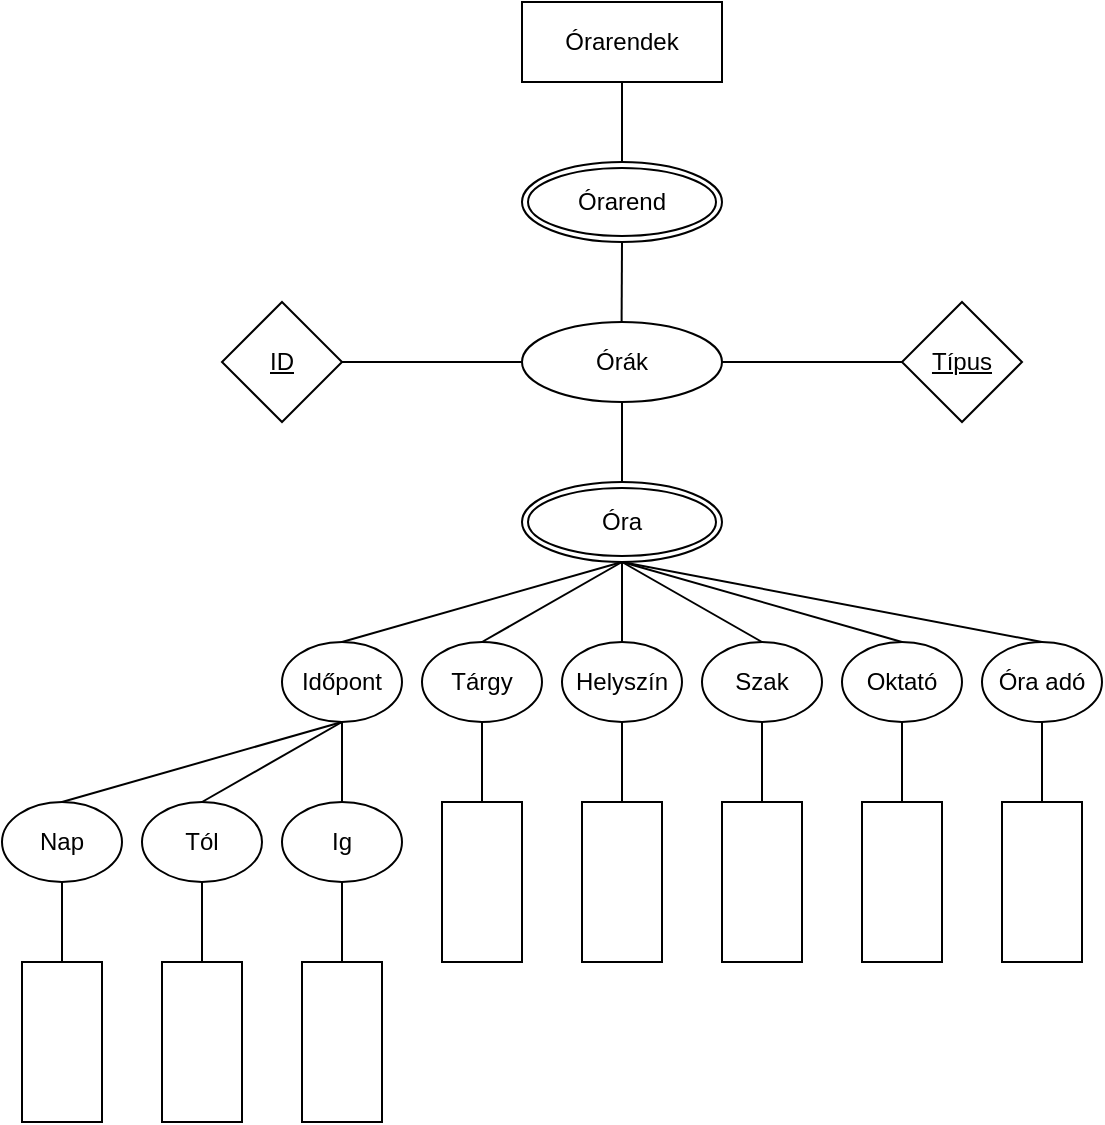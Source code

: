 <mxfile version="24.7.17">
  <diagram name="Page-1" id="g303tei4fBXfm-SeaTPg">
    <mxGraphModel dx="1434" dy="884" grid="1" gridSize="10" guides="1" tooltips="1" connect="1" arrows="1" fold="1" page="1" pageScale="1" pageWidth="827" pageHeight="1169" math="0" shadow="0">
      <root>
        <mxCell id="0" />
        <mxCell id="1" parent="0" />
        <mxCell id="tmZRbSLDm-l8WAQJYf9O-3" value="Órarend" style="ellipse;shape=doubleEllipse;margin=3;whiteSpace=wrap;html=1;align=center;" vertex="1" parent="1">
          <mxGeometry x="370" y="160" width="100" height="40" as="geometry" />
        </mxCell>
        <mxCell id="tmZRbSLDm-l8WAQJYf9O-5" value="Órák" style="ellipse;whiteSpace=wrap;html=1;align=center;" vertex="1" parent="1">
          <mxGeometry x="370" y="240" width="100" height="40" as="geometry" />
        </mxCell>
        <mxCell id="tmZRbSLDm-l8WAQJYf9O-6" value="Óra" style="ellipse;shape=doubleEllipse;margin=3;whiteSpace=wrap;html=1;align=center;" vertex="1" parent="1">
          <mxGeometry x="370" y="320" width="100" height="40" as="geometry" />
        </mxCell>
        <mxCell id="tmZRbSLDm-l8WAQJYf9O-8" style="rounded=0;orthogonalLoop=1;jettySize=auto;html=1;exitX=0.5;exitY=1;exitDx=0;exitDy=0;entryX=0.5;entryY=0;entryDx=0;entryDy=0;endArrow=none;endFill=0;" edge="1" parent="1" source="tmZRbSLDm-l8WAQJYf9O-7" target="tmZRbSLDm-l8WAQJYf9O-3">
          <mxGeometry relative="1" as="geometry" />
        </mxCell>
        <mxCell id="tmZRbSLDm-l8WAQJYf9O-7" value="Órarendek" style="whiteSpace=wrap;html=1;align=center;" vertex="1" parent="1">
          <mxGeometry x="370" y="80" width="100" height="40" as="geometry" />
        </mxCell>
        <mxCell id="tmZRbSLDm-l8WAQJYf9O-9" style="rounded=0;orthogonalLoop=1;jettySize=auto;html=1;exitX=0.5;exitY=1;exitDx=0;exitDy=0;entryX=0.5;entryY=0;entryDx=0;entryDy=0;endArrow=none;endFill=0;" edge="1" parent="1" source="tmZRbSLDm-l8WAQJYf9O-3">
          <mxGeometry relative="1" as="geometry">
            <mxPoint x="419.8" y="200" as="sourcePoint" />
            <mxPoint x="419.8" y="240" as="targetPoint" />
          </mxGeometry>
        </mxCell>
        <mxCell id="tmZRbSLDm-l8WAQJYf9O-10" style="rounded=0;orthogonalLoop=1;jettySize=auto;html=1;exitX=0.5;exitY=1;exitDx=0;exitDy=0;entryX=0.5;entryY=0;entryDx=0;entryDy=0;endArrow=none;endFill=0;" edge="1" parent="1" source="tmZRbSLDm-l8WAQJYf9O-5" target="tmZRbSLDm-l8WAQJYf9O-6">
          <mxGeometry relative="1" as="geometry">
            <mxPoint x="419.8" y="280" as="sourcePoint" />
            <mxPoint x="419.8" y="320" as="targetPoint" />
          </mxGeometry>
        </mxCell>
        <mxCell id="tmZRbSLDm-l8WAQJYf9O-13" value="Helyszín" style="ellipse;whiteSpace=wrap;html=1;align=center;" vertex="1" parent="1">
          <mxGeometry x="390" y="400" width="60" height="40" as="geometry" />
        </mxCell>
        <mxCell id="tmZRbSLDm-l8WAQJYf9O-15" value="Oktató" style="ellipse;whiteSpace=wrap;html=1;align=center;" vertex="1" parent="1">
          <mxGeometry x="530" y="400" width="60" height="40" as="geometry" />
        </mxCell>
        <mxCell id="tmZRbSLDm-l8WAQJYf9O-16" value="Tárgy" style="ellipse;whiteSpace=wrap;html=1;align=center;" vertex="1" parent="1">
          <mxGeometry x="320" y="400" width="60" height="40" as="geometry" />
        </mxCell>
        <mxCell id="tmZRbSLDm-l8WAQJYf9O-17" value="Szak" style="ellipse;whiteSpace=wrap;html=1;align=center;" vertex="1" parent="1">
          <mxGeometry x="460" y="400" width="60" height="40" as="geometry" />
        </mxCell>
        <mxCell id="tmZRbSLDm-l8WAQJYf9O-18" value="Időpont" style="ellipse;whiteSpace=wrap;html=1;align=center;" vertex="1" parent="1">
          <mxGeometry x="250" y="400" width="60" height="40" as="geometry" />
        </mxCell>
        <mxCell id="tmZRbSLDm-l8WAQJYf9O-19" value="Óra adó" style="ellipse;whiteSpace=wrap;html=1;align=center;" vertex="1" parent="1">
          <mxGeometry x="600" y="400" width="60" height="40" as="geometry" />
        </mxCell>
        <mxCell id="tmZRbSLDm-l8WAQJYf9O-20" style="rounded=0;orthogonalLoop=1;jettySize=auto;html=1;exitX=0.5;exitY=1;exitDx=0;exitDy=0;entryX=0.5;entryY=0;entryDx=0;entryDy=0;endArrow=none;endFill=0;" edge="1" parent="1" source="tmZRbSLDm-l8WAQJYf9O-6" target="tmZRbSLDm-l8WAQJYf9O-18">
          <mxGeometry relative="1" as="geometry">
            <mxPoint x="430" y="290" as="sourcePoint" />
            <mxPoint x="430" y="330" as="targetPoint" />
          </mxGeometry>
        </mxCell>
        <mxCell id="tmZRbSLDm-l8WAQJYf9O-21" style="rounded=0;orthogonalLoop=1;jettySize=auto;html=1;exitX=0.5;exitY=1;exitDx=0;exitDy=0;entryX=0.5;entryY=0;entryDx=0;entryDy=0;endArrow=none;endFill=0;" edge="1" parent="1" source="tmZRbSLDm-l8WAQJYf9O-6" target="tmZRbSLDm-l8WAQJYf9O-16">
          <mxGeometry relative="1" as="geometry">
            <mxPoint x="440" y="300" as="sourcePoint" />
            <mxPoint x="440" y="340" as="targetPoint" />
          </mxGeometry>
        </mxCell>
        <mxCell id="tmZRbSLDm-l8WAQJYf9O-22" style="rounded=0;orthogonalLoop=1;jettySize=auto;html=1;exitX=0.5;exitY=1;exitDx=0;exitDy=0;entryX=0.5;entryY=0;entryDx=0;entryDy=0;endArrow=none;endFill=0;" edge="1" parent="1" source="tmZRbSLDm-l8WAQJYf9O-6" target="tmZRbSLDm-l8WAQJYf9O-13">
          <mxGeometry relative="1" as="geometry">
            <mxPoint x="450" y="310" as="sourcePoint" />
            <mxPoint x="450" y="350" as="targetPoint" />
          </mxGeometry>
        </mxCell>
        <mxCell id="tmZRbSLDm-l8WAQJYf9O-23" style="rounded=0;orthogonalLoop=1;jettySize=auto;html=1;entryX=0.5;entryY=0;entryDx=0;entryDy=0;endArrow=none;endFill=0;exitX=0.5;exitY=1;exitDx=0;exitDy=0;" edge="1" parent="1" source="tmZRbSLDm-l8WAQJYf9O-6" target="tmZRbSLDm-l8WAQJYf9O-17">
          <mxGeometry relative="1" as="geometry">
            <mxPoint x="420" y="360" as="sourcePoint" />
            <mxPoint x="460" y="360" as="targetPoint" />
          </mxGeometry>
        </mxCell>
        <mxCell id="tmZRbSLDm-l8WAQJYf9O-24" style="rounded=0;orthogonalLoop=1;jettySize=auto;html=1;entryX=0.5;entryY=0;entryDx=0;entryDy=0;endArrow=none;endFill=0;exitX=0.5;exitY=1;exitDx=0;exitDy=0;" edge="1" parent="1" source="tmZRbSLDm-l8WAQJYf9O-6" target="tmZRbSLDm-l8WAQJYf9O-15">
          <mxGeometry relative="1" as="geometry">
            <mxPoint x="470" y="330" as="sourcePoint" />
            <mxPoint x="470" y="370" as="targetPoint" />
          </mxGeometry>
        </mxCell>
        <mxCell id="tmZRbSLDm-l8WAQJYf9O-25" style="rounded=0;orthogonalLoop=1;jettySize=auto;html=1;exitX=0.5;exitY=0;exitDx=0;exitDy=0;entryX=0.5;entryY=1;entryDx=0;entryDy=0;endArrow=none;endFill=0;" edge="1" parent="1" source="tmZRbSLDm-l8WAQJYf9O-19" target="tmZRbSLDm-l8WAQJYf9O-6">
          <mxGeometry relative="1" as="geometry">
            <mxPoint x="480" y="340" as="sourcePoint" />
            <mxPoint x="480" y="380" as="targetPoint" />
          </mxGeometry>
        </mxCell>
        <mxCell id="tmZRbSLDm-l8WAQJYf9O-26" value="&lt;u&gt;Típus&lt;/u&gt;" style="rhombus;whiteSpace=wrap;html=1;" vertex="1" parent="1">
          <mxGeometry x="560" y="230" width="60" height="60" as="geometry" />
        </mxCell>
        <mxCell id="tmZRbSLDm-l8WAQJYf9O-27" value="&lt;u&gt;ID&lt;/u&gt;" style="rhombus;whiteSpace=wrap;html=1;" vertex="1" parent="1">
          <mxGeometry x="220" y="230" width="60" height="60" as="geometry" />
        </mxCell>
        <mxCell id="tmZRbSLDm-l8WAQJYf9O-28" style="rounded=0;orthogonalLoop=1;jettySize=auto;html=1;exitX=0;exitY=0.5;exitDx=0;exitDy=0;entryX=1;entryY=0.5;entryDx=0;entryDy=0;endArrow=none;endFill=0;" edge="1" parent="1" source="tmZRbSLDm-l8WAQJYf9O-5" target="tmZRbSLDm-l8WAQJYf9O-27">
          <mxGeometry relative="1" as="geometry">
            <mxPoint x="430" y="370" as="sourcePoint" />
            <mxPoint x="290" y="410" as="targetPoint" />
          </mxGeometry>
        </mxCell>
        <mxCell id="tmZRbSLDm-l8WAQJYf9O-29" style="rounded=0;orthogonalLoop=1;jettySize=auto;html=1;exitX=0;exitY=0.5;exitDx=0;exitDy=0;entryX=1;entryY=0.5;entryDx=0;entryDy=0;endArrow=none;endFill=0;" edge="1" parent="1" source="tmZRbSLDm-l8WAQJYf9O-26" target="tmZRbSLDm-l8WAQJYf9O-5">
          <mxGeometry relative="1" as="geometry">
            <mxPoint x="440" y="380" as="sourcePoint" />
            <mxPoint x="300" y="420" as="targetPoint" />
          </mxGeometry>
        </mxCell>
        <mxCell id="tmZRbSLDm-l8WAQJYf9O-30" value="Ig" style="ellipse;whiteSpace=wrap;html=1;align=center;" vertex="1" parent="1">
          <mxGeometry x="250" y="480" width="60" height="40" as="geometry" />
        </mxCell>
        <mxCell id="tmZRbSLDm-l8WAQJYf9O-31" value="Tól" style="ellipse;whiteSpace=wrap;html=1;align=center;" vertex="1" parent="1">
          <mxGeometry x="180" y="480" width="60" height="40" as="geometry" />
        </mxCell>
        <mxCell id="tmZRbSLDm-l8WAQJYf9O-32" value="Nap" style="ellipse;whiteSpace=wrap;html=1;align=center;" vertex="1" parent="1">
          <mxGeometry x="110" y="480" width="60" height="40" as="geometry" />
        </mxCell>
        <mxCell id="tmZRbSLDm-l8WAQJYf9O-33" style="rounded=0;orthogonalLoop=1;jettySize=auto;html=1;exitX=0.5;exitY=1;exitDx=0;exitDy=0;entryX=0.5;entryY=0;entryDx=0;entryDy=0;endArrow=none;endFill=0;" edge="1" parent="1" source="tmZRbSLDm-l8WAQJYf9O-18" target="tmZRbSLDm-l8WAQJYf9O-32">
          <mxGeometry relative="1" as="geometry">
            <mxPoint x="430" y="370" as="sourcePoint" />
            <mxPoint x="290" y="410" as="targetPoint" />
          </mxGeometry>
        </mxCell>
        <mxCell id="tmZRbSLDm-l8WAQJYf9O-34" style="rounded=0;orthogonalLoop=1;jettySize=auto;html=1;exitX=0.5;exitY=0;exitDx=0;exitDy=0;entryX=0.5;entryY=1;entryDx=0;entryDy=0;endArrow=none;endFill=0;" edge="1" parent="1" source="tmZRbSLDm-l8WAQJYf9O-30" target="tmZRbSLDm-l8WAQJYf9O-18">
          <mxGeometry relative="1" as="geometry">
            <mxPoint x="440" y="380" as="sourcePoint" />
            <mxPoint x="300" y="420" as="targetPoint" />
          </mxGeometry>
        </mxCell>
        <mxCell id="tmZRbSLDm-l8WAQJYf9O-35" style="rounded=0;orthogonalLoop=1;jettySize=auto;html=1;exitX=0.5;exitY=0;exitDx=0;exitDy=0;entryX=0.5;entryY=1;entryDx=0;entryDy=0;endArrow=none;endFill=0;" edge="1" parent="1" source="tmZRbSLDm-l8WAQJYf9O-31" target="tmZRbSLDm-l8WAQJYf9O-18">
          <mxGeometry relative="1" as="geometry">
            <mxPoint x="450" y="390" as="sourcePoint" />
            <mxPoint x="310" y="430" as="targetPoint" />
          </mxGeometry>
        </mxCell>
        <mxCell id="tmZRbSLDm-l8WAQJYf9O-36" value="" style="rounded=0;whiteSpace=wrap;html=1;" vertex="1" parent="1">
          <mxGeometry x="120" y="560" width="40" height="80" as="geometry" />
        </mxCell>
        <mxCell id="tmZRbSLDm-l8WAQJYf9O-37" style="rounded=0;orthogonalLoop=1;jettySize=auto;html=1;entryX=0.5;entryY=1;entryDx=0;entryDy=0;endArrow=none;endFill=0;exitX=0.5;exitY=0;exitDx=0;exitDy=0;" edge="1" parent="1" source="tmZRbSLDm-l8WAQJYf9O-36" target="tmZRbSLDm-l8WAQJYf9O-32">
          <mxGeometry relative="1" as="geometry">
            <mxPoint x="140" y="560" as="sourcePoint" />
            <mxPoint x="139.66" y="520" as="targetPoint" />
          </mxGeometry>
        </mxCell>
        <mxCell id="tmZRbSLDm-l8WAQJYf9O-38" value="" style="rounded=0;whiteSpace=wrap;html=1;" vertex="1" parent="1">
          <mxGeometry x="190" y="560" width="40" height="80" as="geometry" />
        </mxCell>
        <mxCell id="tmZRbSLDm-l8WAQJYf9O-39" style="rounded=0;orthogonalLoop=1;jettySize=auto;html=1;entryX=0.5;entryY=1;entryDx=0;entryDy=0;endArrow=none;endFill=0;exitX=0.5;exitY=0;exitDx=0;exitDy=0;" edge="1" parent="1" source="tmZRbSLDm-l8WAQJYf9O-38" target="tmZRbSLDm-l8WAQJYf9O-31">
          <mxGeometry relative="1" as="geometry">
            <mxPoint x="150" y="570" as="sourcePoint" />
            <mxPoint x="150" y="530" as="targetPoint" />
          </mxGeometry>
        </mxCell>
        <mxCell id="tmZRbSLDm-l8WAQJYf9O-40" value="" style="rounded=0;whiteSpace=wrap;html=1;" vertex="1" parent="1">
          <mxGeometry x="260" y="560" width="40" height="80" as="geometry" />
        </mxCell>
        <mxCell id="tmZRbSLDm-l8WAQJYf9O-41" style="rounded=0;orthogonalLoop=1;jettySize=auto;html=1;entryX=0.5;entryY=1;entryDx=0;entryDy=0;endArrow=none;endFill=0;exitX=0.5;exitY=0;exitDx=0;exitDy=0;" edge="1" parent="1" source="tmZRbSLDm-l8WAQJYf9O-40" target="tmZRbSLDm-l8WAQJYf9O-30">
          <mxGeometry relative="1" as="geometry">
            <mxPoint x="280" y="560" as="sourcePoint" />
            <mxPoint x="280" y="520" as="targetPoint" />
          </mxGeometry>
        </mxCell>
        <mxCell id="tmZRbSLDm-l8WAQJYf9O-46" value="" style="rounded=0;whiteSpace=wrap;html=1;" vertex="1" parent="1">
          <mxGeometry x="330" y="480" width="40" height="80" as="geometry" />
        </mxCell>
        <mxCell id="tmZRbSLDm-l8WAQJYf9O-47" style="rounded=0;orthogonalLoop=1;jettySize=auto;html=1;entryX=0.5;entryY=1;entryDx=0;entryDy=0;endArrow=none;endFill=0;exitX=0.5;exitY=0;exitDx=0;exitDy=0;" edge="1" parent="1" source="tmZRbSLDm-l8WAQJYf9O-46" target="tmZRbSLDm-l8WAQJYf9O-16">
          <mxGeometry relative="1" as="geometry">
            <mxPoint x="350" y="480" as="sourcePoint" />
            <mxPoint x="350" y="440" as="targetPoint" />
          </mxGeometry>
        </mxCell>
        <mxCell id="tmZRbSLDm-l8WAQJYf9O-48" value="" style="rounded=0;whiteSpace=wrap;html=1;" vertex="1" parent="1">
          <mxGeometry x="400" y="480" width="40" height="80" as="geometry" />
        </mxCell>
        <mxCell id="tmZRbSLDm-l8WAQJYf9O-49" style="rounded=0;orthogonalLoop=1;jettySize=auto;html=1;endArrow=none;endFill=0;exitX=0.5;exitY=0;exitDx=0;exitDy=0;" edge="1" parent="1" source="tmZRbSLDm-l8WAQJYf9O-48">
          <mxGeometry relative="1" as="geometry">
            <mxPoint x="360" y="490" as="sourcePoint" />
            <mxPoint x="420" y="440" as="targetPoint" />
          </mxGeometry>
        </mxCell>
        <mxCell id="tmZRbSLDm-l8WAQJYf9O-50" value="" style="rounded=0;whiteSpace=wrap;html=1;" vertex="1" parent="1">
          <mxGeometry x="470" y="480" width="40" height="80" as="geometry" />
        </mxCell>
        <mxCell id="tmZRbSLDm-l8WAQJYf9O-51" style="rounded=0;orthogonalLoop=1;jettySize=auto;html=1;entryX=0.5;entryY=1;entryDx=0;entryDy=0;endArrow=none;endFill=0;exitX=0.5;exitY=0;exitDx=0;exitDy=0;" edge="1" parent="1" source="tmZRbSLDm-l8WAQJYf9O-50" target="tmZRbSLDm-l8WAQJYf9O-17">
          <mxGeometry relative="1" as="geometry">
            <mxPoint x="490" y="480" as="sourcePoint" />
            <mxPoint x="490" y="440" as="targetPoint" />
          </mxGeometry>
        </mxCell>
        <mxCell id="tmZRbSLDm-l8WAQJYf9O-52" value="" style="rounded=0;whiteSpace=wrap;html=1;" vertex="1" parent="1">
          <mxGeometry x="540" y="480" width="40" height="80" as="geometry" />
        </mxCell>
        <mxCell id="tmZRbSLDm-l8WAQJYf9O-53" style="rounded=0;orthogonalLoop=1;jettySize=auto;html=1;entryX=0.5;entryY=1;entryDx=0;entryDy=0;endArrow=none;endFill=0;exitX=0.5;exitY=0;exitDx=0;exitDy=0;" edge="1" parent="1" source="tmZRbSLDm-l8WAQJYf9O-52" target="tmZRbSLDm-l8WAQJYf9O-15">
          <mxGeometry relative="1" as="geometry">
            <mxPoint x="560" y="480" as="sourcePoint" />
            <mxPoint x="560" y="440" as="targetPoint" />
          </mxGeometry>
        </mxCell>
        <mxCell id="tmZRbSLDm-l8WAQJYf9O-54" value="" style="rounded=0;whiteSpace=wrap;html=1;" vertex="1" parent="1">
          <mxGeometry x="610" y="480" width="40" height="80" as="geometry" />
        </mxCell>
        <mxCell id="tmZRbSLDm-l8WAQJYf9O-55" style="rounded=0;orthogonalLoop=1;jettySize=auto;html=1;endArrow=none;endFill=0;exitX=0.5;exitY=0;exitDx=0;exitDy=0;" edge="1" parent="1" source="tmZRbSLDm-l8WAQJYf9O-54">
          <mxGeometry relative="1" as="geometry">
            <mxPoint x="570" y="490" as="sourcePoint" />
            <mxPoint x="630" y="440" as="targetPoint" />
          </mxGeometry>
        </mxCell>
      </root>
    </mxGraphModel>
  </diagram>
</mxfile>
